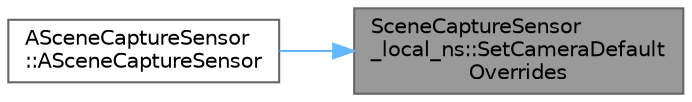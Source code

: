 digraph "SceneCaptureSensor_local_ns::SetCameraDefaultOverrides"
{
 // INTERACTIVE_SVG=YES
 // LATEX_PDF_SIZE
  bgcolor="transparent";
  edge [fontname=Helvetica,fontsize=10,labelfontname=Helvetica,labelfontsize=10];
  node [fontname=Helvetica,fontsize=10,shape=box,height=0.2,width=0.4];
  rankdir="RL";
  Node1 [id="Node000001",label="SceneCaptureSensor\l_local_ns::SetCameraDefault\lOverrides",height=0.2,width=0.4,color="gray40", fillcolor="grey60", style="filled", fontcolor="black",tooltip=" "];
  Node1 -> Node2 [id="edge1_Node000001_Node000002",dir="back",color="steelblue1",style="solid",tooltip=" "];
  Node2 [id="Node000002",label="ASceneCaptureSensor\l::ASceneCaptureSensor",height=0.2,width=0.4,color="grey40", fillcolor="white", style="filled",URL="$d4/d60/classASceneCaptureSensor.html#acbffc4788ee154f1778a67a57654ce63",tooltip=" "];
}
